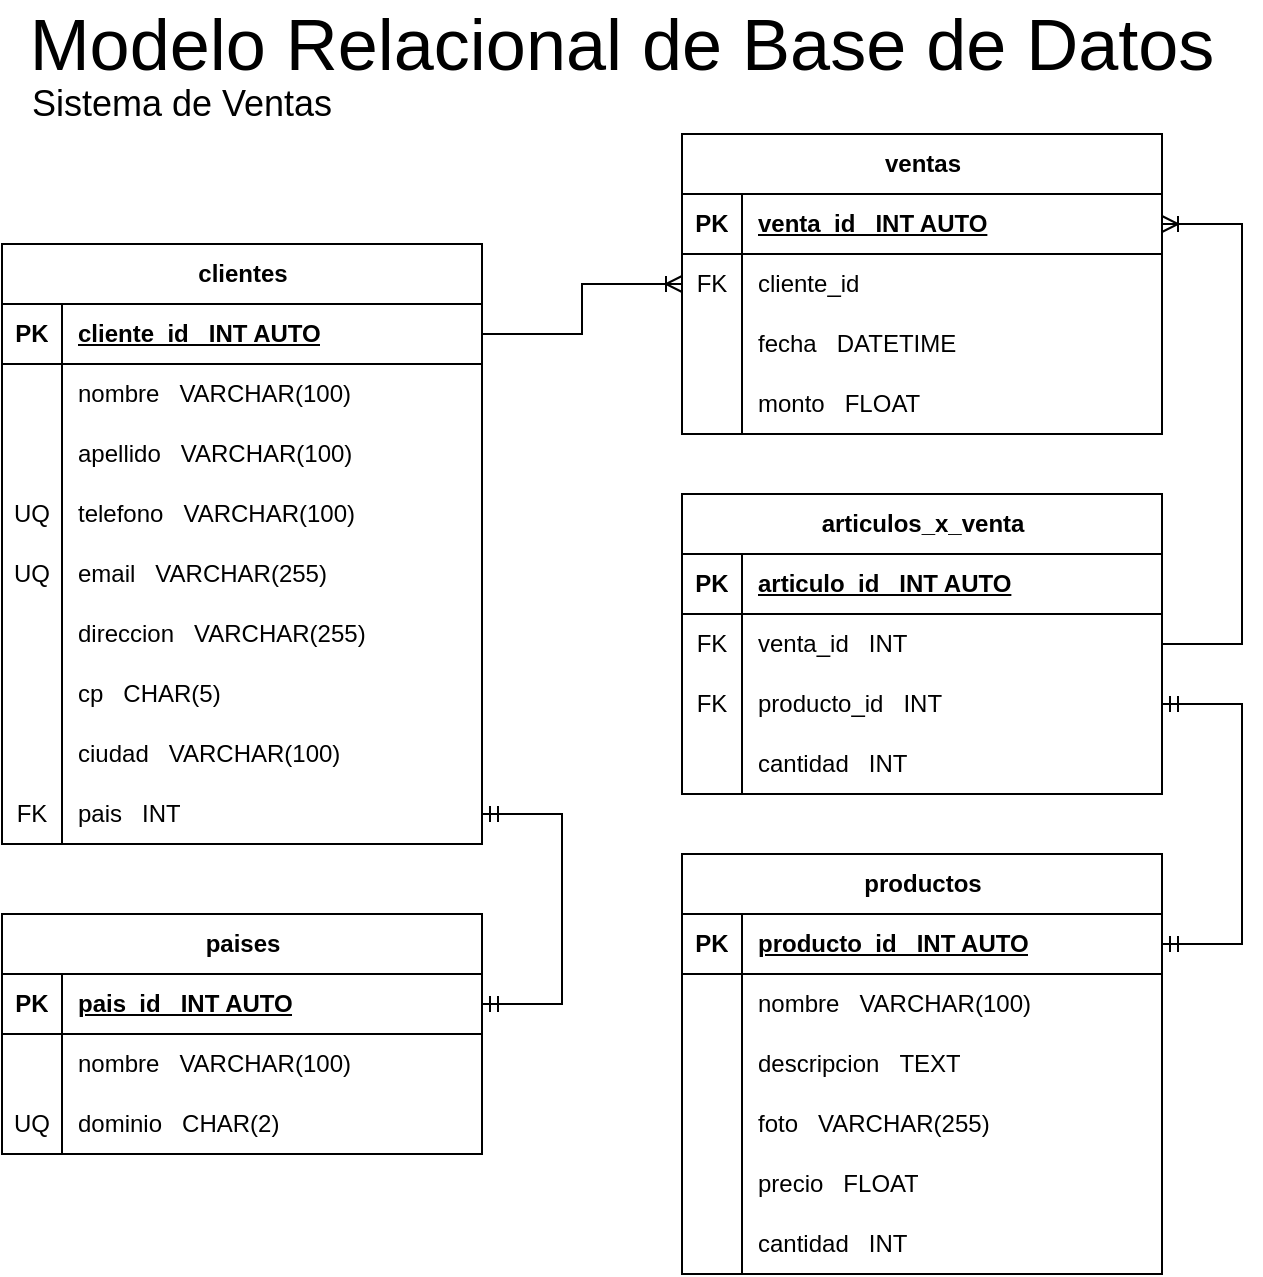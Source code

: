 <mxfile version="21.6.2" type="google">
  <diagram name="Page-1" id="pu5zirf4UKV7u8JnlTuZ">
    <mxGraphModel grid="1" page="1" gridSize="10" guides="1" tooltips="1" connect="1" arrows="1" fold="1" pageScale="1" pageWidth="1100" pageHeight="850" math="0" shadow="0">
      <root>
        <mxCell id="0" />
        <mxCell id="1" parent="0" />
        <mxCell id="lcBgEbIFqFOjYx2Sp4LU-1" value="clientes" style="shape=table;startSize=30;container=1;collapsible=1;childLayout=tableLayout;fixedRows=1;rowLines=0;fontStyle=1;align=center;resizeLast=1;html=1;" vertex="1" parent="1">
          <mxGeometry x="240" y="195" width="240" height="300" as="geometry" />
        </mxCell>
        <mxCell id="lcBgEbIFqFOjYx2Sp4LU-2" value="" style="shape=tableRow;horizontal=0;startSize=0;swimlaneHead=0;swimlaneBody=0;fillColor=none;collapsible=0;dropTarget=0;points=[[0,0.5],[1,0.5]];portConstraint=eastwest;top=0;left=0;right=0;bottom=1;" vertex="1" parent="lcBgEbIFqFOjYx2Sp4LU-1">
          <mxGeometry y="30" width="240" height="30" as="geometry" />
        </mxCell>
        <mxCell id="lcBgEbIFqFOjYx2Sp4LU-3" value="PK" style="shape=partialRectangle;connectable=0;fillColor=none;top=0;left=0;bottom=0;right=0;fontStyle=1;overflow=hidden;whiteSpace=wrap;html=1;" vertex="1" parent="lcBgEbIFqFOjYx2Sp4LU-2">
          <mxGeometry width="30" height="30" as="geometry">
            <mxRectangle width="30" height="30" as="alternateBounds" />
          </mxGeometry>
        </mxCell>
        <mxCell id="lcBgEbIFqFOjYx2Sp4LU-4" value="cliente_id&amp;nbsp; &amp;nbsp;INT AUTO" style="shape=partialRectangle;connectable=0;fillColor=none;top=0;left=0;bottom=0;right=0;align=left;spacingLeft=6;fontStyle=5;overflow=hidden;whiteSpace=wrap;html=1;" vertex="1" parent="lcBgEbIFqFOjYx2Sp4LU-2">
          <mxGeometry x="30" width="210" height="30" as="geometry">
            <mxRectangle width="210" height="30" as="alternateBounds" />
          </mxGeometry>
        </mxCell>
        <mxCell id="lcBgEbIFqFOjYx2Sp4LU-5" value="" style="shape=tableRow;horizontal=0;startSize=0;swimlaneHead=0;swimlaneBody=0;fillColor=none;collapsible=0;dropTarget=0;points=[[0,0.5],[1,0.5]];portConstraint=eastwest;top=0;left=0;right=0;bottom=0;" vertex="1" parent="lcBgEbIFqFOjYx2Sp4LU-1">
          <mxGeometry y="60" width="240" height="30" as="geometry" />
        </mxCell>
        <mxCell id="lcBgEbIFqFOjYx2Sp4LU-6" value="" style="shape=partialRectangle;connectable=0;fillColor=none;top=0;left=0;bottom=0;right=0;editable=1;overflow=hidden;whiteSpace=wrap;html=1;" vertex="1" parent="lcBgEbIFqFOjYx2Sp4LU-5">
          <mxGeometry width="30" height="30" as="geometry">
            <mxRectangle width="30" height="30" as="alternateBounds" />
          </mxGeometry>
        </mxCell>
        <mxCell id="lcBgEbIFqFOjYx2Sp4LU-7" value="nombre&amp;nbsp; &amp;nbsp;VARCHAR(100)" style="shape=partialRectangle;connectable=0;fillColor=none;top=0;left=0;bottom=0;right=0;align=left;spacingLeft=6;overflow=hidden;whiteSpace=wrap;html=1;" vertex="1" parent="lcBgEbIFqFOjYx2Sp4LU-5">
          <mxGeometry x="30" width="210" height="30" as="geometry">
            <mxRectangle width="210" height="30" as="alternateBounds" />
          </mxGeometry>
        </mxCell>
        <mxCell id="lcBgEbIFqFOjYx2Sp4LU-8" value="" style="shape=tableRow;horizontal=0;startSize=0;swimlaneHead=0;swimlaneBody=0;fillColor=none;collapsible=0;dropTarget=0;points=[[0,0.5],[1,0.5]];portConstraint=eastwest;top=0;left=0;right=0;bottom=0;" vertex="1" parent="lcBgEbIFqFOjYx2Sp4LU-1">
          <mxGeometry y="90" width="240" height="30" as="geometry" />
        </mxCell>
        <mxCell id="lcBgEbIFqFOjYx2Sp4LU-9" value="" style="shape=partialRectangle;connectable=0;fillColor=none;top=0;left=0;bottom=0;right=0;editable=1;overflow=hidden;whiteSpace=wrap;html=1;" vertex="1" parent="lcBgEbIFqFOjYx2Sp4LU-8">
          <mxGeometry width="30" height="30" as="geometry">
            <mxRectangle width="30" height="30" as="alternateBounds" />
          </mxGeometry>
        </mxCell>
        <mxCell id="lcBgEbIFqFOjYx2Sp4LU-10" value="apellido&amp;nbsp; &amp;nbsp;VARCHAR(100)" style="shape=partialRectangle;connectable=0;fillColor=none;top=0;left=0;bottom=0;right=0;align=left;spacingLeft=6;overflow=hidden;whiteSpace=wrap;html=1;" vertex="1" parent="lcBgEbIFqFOjYx2Sp4LU-8">
          <mxGeometry x="30" width="210" height="30" as="geometry">
            <mxRectangle width="210" height="30" as="alternateBounds" />
          </mxGeometry>
        </mxCell>
        <mxCell id="lcBgEbIFqFOjYx2Sp4LU-11" value="" style="shape=tableRow;horizontal=0;startSize=0;swimlaneHead=0;swimlaneBody=0;fillColor=none;collapsible=0;dropTarget=0;points=[[0,0.5],[1,0.5]];portConstraint=eastwest;top=0;left=0;right=0;bottom=0;" vertex="1" parent="lcBgEbIFqFOjYx2Sp4LU-1">
          <mxGeometry y="120" width="240" height="30" as="geometry" />
        </mxCell>
        <mxCell id="lcBgEbIFqFOjYx2Sp4LU-12" value="UQ" style="shape=partialRectangle;connectable=0;fillColor=none;top=0;left=0;bottom=0;right=0;editable=1;overflow=hidden;whiteSpace=wrap;html=1;" vertex="1" parent="lcBgEbIFqFOjYx2Sp4LU-11">
          <mxGeometry width="30" height="30" as="geometry">
            <mxRectangle width="30" height="30" as="alternateBounds" />
          </mxGeometry>
        </mxCell>
        <mxCell id="lcBgEbIFqFOjYx2Sp4LU-13" value="telefono&amp;nbsp; &amp;nbsp;VARCHAR(100)" style="shape=partialRectangle;connectable=0;fillColor=none;top=0;left=0;bottom=0;right=0;align=left;spacingLeft=6;overflow=hidden;whiteSpace=wrap;html=1;" vertex="1" parent="lcBgEbIFqFOjYx2Sp4LU-11">
          <mxGeometry x="30" width="210" height="30" as="geometry">
            <mxRectangle width="210" height="30" as="alternateBounds" />
          </mxGeometry>
        </mxCell>
        <mxCell id="lcBgEbIFqFOjYx2Sp4LU-14" value="" style="shape=tableRow;horizontal=0;startSize=0;swimlaneHead=0;swimlaneBody=0;fillColor=none;collapsible=0;dropTarget=0;points=[[0,0.5],[1,0.5]];portConstraint=eastwest;top=0;left=0;right=0;bottom=0;" vertex="1" parent="lcBgEbIFqFOjYx2Sp4LU-1">
          <mxGeometry y="150" width="240" height="30" as="geometry" />
        </mxCell>
        <mxCell id="lcBgEbIFqFOjYx2Sp4LU-15" value="UQ" style="shape=partialRectangle;connectable=0;fillColor=none;top=0;left=0;bottom=0;right=0;editable=1;overflow=hidden;whiteSpace=wrap;html=1;" vertex="1" parent="lcBgEbIFqFOjYx2Sp4LU-14">
          <mxGeometry width="30" height="30" as="geometry">
            <mxRectangle width="30" height="30" as="alternateBounds" />
          </mxGeometry>
        </mxCell>
        <mxCell id="lcBgEbIFqFOjYx2Sp4LU-16" value="email&amp;nbsp; &amp;nbsp;VARCHAR(255)" style="shape=partialRectangle;connectable=0;fillColor=none;top=0;left=0;bottom=0;right=0;align=left;spacingLeft=6;overflow=hidden;whiteSpace=wrap;html=1;" vertex="1" parent="lcBgEbIFqFOjYx2Sp4LU-14">
          <mxGeometry x="30" width="210" height="30" as="geometry">
            <mxRectangle width="210" height="30" as="alternateBounds" />
          </mxGeometry>
        </mxCell>
        <mxCell id="lcBgEbIFqFOjYx2Sp4LU-17" value="" style="shape=tableRow;horizontal=0;startSize=0;swimlaneHead=0;swimlaneBody=0;fillColor=none;collapsible=0;dropTarget=0;points=[[0,0.5],[1,0.5]];portConstraint=eastwest;top=0;left=0;right=0;bottom=0;" vertex="1" parent="lcBgEbIFqFOjYx2Sp4LU-1">
          <mxGeometry y="180" width="240" height="30" as="geometry" />
        </mxCell>
        <mxCell id="lcBgEbIFqFOjYx2Sp4LU-18" value="" style="shape=partialRectangle;connectable=0;fillColor=none;top=0;left=0;bottom=0;right=0;editable=1;overflow=hidden;whiteSpace=wrap;html=1;" vertex="1" parent="lcBgEbIFqFOjYx2Sp4LU-17">
          <mxGeometry width="30" height="30" as="geometry">
            <mxRectangle width="30" height="30" as="alternateBounds" />
          </mxGeometry>
        </mxCell>
        <mxCell id="lcBgEbIFqFOjYx2Sp4LU-19" value="direccion&amp;nbsp; &amp;nbsp;VARCHAR(255)" style="shape=partialRectangle;connectable=0;fillColor=none;top=0;left=0;bottom=0;right=0;align=left;spacingLeft=6;overflow=hidden;whiteSpace=wrap;html=1;" vertex="1" parent="lcBgEbIFqFOjYx2Sp4LU-17">
          <mxGeometry x="30" width="210" height="30" as="geometry">
            <mxRectangle width="210" height="30" as="alternateBounds" />
          </mxGeometry>
        </mxCell>
        <mxCell id="lcBgEbIFqFOjYx2Sp4LU-20" value="" style="shape=tableRow;horizontal=0;startSize=0;swimlaneHead=0;swimlaneBody=0;fillColor=none;collapsible=0;dropTarget=0;points=[[0,0.5],[1,0.5]];portConstraint=eastwest;top=0;left=0;right=0;bottom=0;" vertex="1" parent="lcBgEbIFqFOjYx2Sp4LU-1">
          <mxGeometry y="210" width="240" height="30" as="geometry" />
        </mxCell>
        <mxCell id="lcBgEbIFqFOjYx2Sp4LU-21" value="" style="shape=partialRectangle;connectable=0;fillColor=none;top=0;left=0;bottom=0;right=0;editable=1;overflow=hidden;whiteSpace=wrap;html=1;" vertex="1" parent="lcBgEbIFqFOjYx2Sp4LU-20">
          <mxGeometry width="30" height="30" as="geometry">
            <mxRectangle width="30" height="30" as="alternateBounds" />
          </mxGeometry>
        </mxCell>
        <mxCell id="lcBgEbIFqFOjYx2Sp4LU-22" value="cp&amp;nbsp; &amp;nbsp;CHAR(5)" style="shape=partialRectangle;connectable=0;fillColor=none;top=0;left=0;bottom=0;right=0;align=left;spacingLeft=6;overflow=hidden;whiteSpace=wrap;html=1;" vertex="1" parent="lcBgEbIFqFOjYx2Sp4LU-20">
          <mxGeometry x="30" width="210" height="30" as="geometry">
            <mxRectangle width="210" height="30" as="alternateBounds" />
          </mxGeometry>
        </mxCell>
        <mxCell id="lcBgEbIFqFOjYx2Sp4LU-23" value="" style="shape=tableRow;horizontal=0;startSize=0;swimlaneHead=0;swimlaneBody=0;fillColor=none;collapsible=0;dropTarget=0;points=[[0,0.5],[1,0.5]];portConstraint=eastwest;top=0;left=0;right=0;bottom=0;" vertex="1" parent="lcBgEbIFqFOjYx2Sp4LU-1">
          <mxGeometry y="240" width="240" height="30" as="geometry" />
        </mxCell>
        <mxCell id="lcBgEbIFqFOjYx2Sp4LU-24" value="" style="shape=partialRectangle;connectable=0;fillColor=none;top=0;left=0;bottom=0;right=0;editable=1;overflow=hidden;whiteSpace=wrap;html=1;" vertex="1" parent="lcBgEbIFqFOjYx2Sp4LU-23">
          <mxGeometry width="30" height="30" as="geometry">
            <mxRectangle width="30" height="30" as="alternateBounds" />
          </mxGeometry>
        </mxCell>
        <mxCell id="lcBgEbIFqFOjYx2Sp4LU-25" value="ciudad&amp;nbsp; &amp;nbsp;VARCHAR(100)" style="shape=partialRectangle;connectable=0;fillColor=none;top=0;left=0;bottom=0;right=0;align=left;spacingLeft=6;overflow=hidden;whiteSpace=wrap;html=1;" vertex="1" parent="lcBgEbIFqFOjYx2Sp4LU-23">
          <mxGeometry x="30" width="210" height="30" as="geometry">
            <mxRectangle width="210" height="30" as="alternateBounds" />
          </mxGeometry>
        </mxCell>
        <mxCell id="lcBgEbIFqFOjYx2Sp4LU-26" value="" style="shape=tableRow;horizontal=0;startSize=0;swimlaneHead=0;swimlaneBody=0;fillColor=none;collapsible=0;dropTarget=0;points=[[0,0.5],[1,0.5]];portConstraint=eastwest;top=0;left=0;right=0;bottom=0;" vertex="1" parent="lcBgEbIFqFOjYx2Sp4LU-1">
          <mxGeometry y="270" width="240" height="30" as="geometry" />
        </mxCell>
        <mxCell id="lcBgEbIFqFOjYx2Sp4LU-27" value="FK" style="shape=partialRectangle;connectable=0;fillColor=none;top=0;left=0;bottom=0;right=0;editable=1;overflow=hidden;whiteSpace=wrap;html=1;" vertex="1" parent="lcBgEbIFqFOjYx2Sp4LU-26">
          <mxGeometry width="30" height="30" as="geometry">
            <mxRectangle width="30" height="30" as="alternateBounds" />
          </mxGeometry>
        </mxCell>
        <mxCell id="lcBgEbIFqFOjYx2Sp4LU-28" value="pais&amp;nbsp; &amp;nbsp;INT" style="shape=partialRectangle;connectable=0;fillColor=none;top=0;left=0;bottom=0;right=0;align=left;spacingLeft=6;overflow=hidden;whiteSpace=wrap;html=1;" vertex="1" parent="lcBgEbIFqFOjYx2Sp4LU-26">
          <mxGeometry x="30" width="210" height="30" as="geometry">
            <mxRectangle width="210" height="30" as="alternateBounds" />
          </mxGeometry>
        </mxCell>
        <mxCell id="lcBgEbIFqFOjYx2Sp4LU-57" value="productos" style="shape=table;startSize=30;container=1;collapsible=1;childLayout=tableLayout;fixedRows=1;rowLines=0;fontStyle=1;align=center;resizeLast=1;html=1;" vertex="1" parent="1">
          <mxGeometry x="580" y="500" width="240" height="210" as="geometry" />
        </mxCell>
        <mxCell id="lcBgEbIFqFOjYx2Sp4LU-58" value="" style="shape=tableRow;horizontal=0;startSize=0;swimlaneHead=0;swimlaneBody=0;fillColor=none;collapsible=0;dropTarget=0;points=[[0,0.5],[1,0.5]];portConstraint=eastwest;top=0;left=0;right=0;bottom=1;" vertex="1" parent="lcBgEbIFqFOjYx2Sp4LU-57">
          <mxGeometry y="30" width="240" height="30" as="geometry" />
        </mxCell>
        <mxCell id="lcBgEbIFqFOjYx2Sp4LU-59" value="PK" style="shape=partialRectangle;connectable=0;fillColor=none;top=0;left=0;bottom=0;right=0;fontStyle=1;overflow=hidden;whiteSpace=wrap;html=1;" vertex="1" parent="lcBgEbIFqFOjYx2Sp4LU-58">
          <mxGeometry width="30" height="30" as="geometry">
            <mxRectangle width="30" height="30" as="alternateBounds" />
          </mxGeometry>
        </mxCell>
        <mxCell id="lcBgEbIFqFOjYx2Sp4LU-60" value="producto_id&amp;nbsp; &amp;nbsp;INT AUTO" style="shape=partialRectangle;connectable=0;fillColor=none;top=0;left=0;bottom=0;right=0;align=left;spacingLeft=6;fontStyle=5;overflow=hidden;whiteSpace=wrap;html=1;" vertex="1" parent="lcBgEbIFqFOjYx2Sp4LU-58">
          <mxGeometry x="30" width="210" height="30" as="geometry">
            <mxRectangle width="210" height="30" as="alternateBounds" />
          </mxGeometry>
        </mxCell>
        <mxCell id="lcBgEbIFqFOjYx2Sp4LU-61" value="" style="shape=tableRow;horizontal=0;startSize=0;swimlaneHead=0;swimlaneBody=0;fillColor=none;collapsible=0;dropTarget=0;points=[[0,0.5],[1,0.5]];portConstraint=eastwest;top=0;left=0;right=0;bottom=0;" vertex="1" parent="lcBgEbIFqFOjYx2Sp4LU-57">
          <mxGeometry y="60" width="240" height="30" as="geometry" />
        </mxCell>
        <mxCell id="lcBgEbIFqFOjYx2Sp4LU-62" value="" style="shape=partialRectangle;connectable=0;fillColor=none;top=0;left=0;bottom=0;right=0;editable=1;overflow=hidden;whiteSpace=wrap;html=1;" vertex="1" parent="lcBgEbIFqFOjYx2Sp4LU-61">
          <mxGeometry width="30" height="30" as="geometry">
            <mxRectangle width="30" height="30" as="alternateBounds" />
          </mxGeometry>
        </mxCell>
        <mxCell id="lcBgEbIFqFOjYx2Sp4LU-63" value="nombre&amp;nbsp; &amp;nbsp;VARCHAR(100)" style="shape=partialRectangle;connectable=0;fillColor=none;top=0;left=0;bottom=0;right=0;align=left;spacingLeft=6;overflow=hidden;whiteSpace=wrap;html=1;" vertex="1" parent="lcBgEbIFqFOjYx2Sp4LU-61">
          <mxGeometry x="30" width="210" height="30" as="geometry">
            <mxRectangle width="210" height="30" as="alternateBounds" />
          </mxGeometry>
        </mxCell>
        <mxCell id="lcBgEbIFqFOjYx2Sp4LU-64" value="" style="shape=tableRow;horizontal=0;startSize=0;swimlaneHead=0;swimlaneBody=0;fillColor=none;collapsible=0;dropTarget=0;points=[[0,0.5],[1,0.5]];portConstraint=eastwest;top=0;left=0;right=0;bottom=0;" vertex="1" parent="lcBgEbIFqFOjYx2Sp4LU-57">
          <mxGeometry y="90" width="240" height="30" as="geometry" />
        </mxCell>
        <mxCell id="lcBgEbIFqFOjYx2Sp4LU-65" value="" style="shape=partialRectangle;connectable=0;fillColor=none;top=0;left=0;bottom=0;right=0;editable=1;overflow=hidden;whiteSpace=wrap;html=1;" vertex="1" parent="lcBgEbIFqFOjYx2Sp4LU-64">
          <mxGeometry width="30" height="30" as="geometry">
            <mxRectangle width="30" height="30" as="alternateBounds" />
          </mxGeometry>
        </mxCell>
        <mxCell id="lcBgEbIFqFOjYx2Sp4LU-66" value="descripcion&amp;nbsp; &amp;nbsp;TEXT" style="shape=partialRectangle;connectable=0;fillColor=none;top=0;left=0;bottom=0;right=0;align=left;spacingLeft=6;overflow=hidden;whiteSpace=wrap;html=1;" vertex="1" parent="lcBgEbIFqFOjYx2Sp4LU-64">
          <mxGeometry x="30" width="210" height="30" as="geometry">
            <mxRectangle width="210" height="30" as="alternateBounds" />
          </mxGeometry>
        </mxCell>
        <mxCell id="lcBgEbIFqFOjYx2Sp4LU-67" value="" style="shape=tableRow;horizontal=0;startSize=0;swimlaneHead=0;swimlaneBody=0;fillColor=none;collapsible=0;dropTarget=0;points=[[0,0.5],[1,0.5]];portConstraint=eastwest;top=0;left=0;right=0;bottom=0;" vertex="1" parent="lcBgEbIFqFOjYx2Sp4LU-57">
          <mxGeometry y="120" width="240" height="30" as="geometry" />
        </mxCell>
        <mxCell id="lcBgEbIFqFOjYx2Sp4LU-68" value="" style="shape=partialRectangle;connectable=0;fillColor=none;top=0;left=0;bottom=0;right=0;editable=1;overflow=hidden;whiteSpace=wrap;html=1;" vertex="1" parent="lcBgEbIFqFOjYx2Sp4LU-67">
          <mxGeometry width="30" height="30" as="geometry">
            <mxRectangle width="30" height="30" as="alternateBounds" />
          </mxGeometry>
        </mxCell>
        <mxCell id="lcBgEbIFqFOjYx2Sp4LU-69" value="foto&amp;nbsp; &amp;nbsp;VARCHAR(255)" style="shape=partialRectangle;connectable=0;fillColor=none;top=0;left=0;bottom=0;right=0;align=left;spacingLeft=6;overflow=hidden;whiteSpace=wrap;html=1;" vertex="1" parent="lcBgEbIFqFOjYx2Sp4LU-67">
          <mxGeometry x="30" width="210" height="30" as="geometry">
            <mxRectangle width="210" height="30" as="alternateBounds" />
          </mxGeometry>
        </mxCell>
        <mxCell id="lcBgEbIFqFOjYx2Sp4LU-70" value="" style="shape=tableRow;horizontal=0;startSize=0;swimlaneHead=0;swimlaneBody=0;fillColor=none;collapsible=0;dropTarget=0;points=[[0,0.5],[1,0.5]];portConstraint=eastwest;top=0;left=0;right=0;bottom=0;" vertex="1" parent="lcBgEbIFqFOjYx2Sp4LU-57">
          <mxGeometry y="150" width="240" height="30" as="geometry" />
        </mxCell>
        <mxCell id="lcBgEbIFqFOjYx2Sp4LU-71" value="" style="shape=partialRectangle;connectable=0;fillColor=none;top=0;left=0;bottom=0;right=0;editable=1;overflow=hidden;whiteSpace=wrap;html=1;" vertex="1" parent="lcBgEbIFqFOjYx2Sp4LU-70">
          <mxGeometry width="30" height="30" as="geometry">
            <mxRectangle width="30" height="30" as="alternateBounds" />
          </mxGeometry>
        </mxCell>
        <mxCell id="lcBgEbIFqFOjYx2Sp4LU-72" value="precio&amp;nbsp; &amp;nbsp;FLOAT" style="shape=partialRectangle;connectable=0;fillColor=none;top=0;left=0;bottom=0;right=0;align=left;spacingLeft=6;overflow=hidden;whiteSpace=wrap;html=1;" vertex="1" parent="lcBgEbIFqFOjYx2Sp4LU-70">
          <mxGeometry x="30" width="210" height="30" as="geometry">
            <mxRectangle width="210" height="30" as="alternateBounds" />
          </mxGeometry>
        </mxCell>
        <mxCell id="lcBgEbIFqFOjYx2Sp4LU-73" value="" style="shape=tableRow;horizontal=0;startSize=0;swimlaneHead=0;swimlaneBody=0;fillColor=none;collapsible=0;dropTarget=0;points=[[0,0.5],[1,0.5]];portConstraint=eastwest;top=0;left=0;right=0;bottom=0;" vertex="1" parent="lcBgEbIFqFOjYx2Sp4LU-57">
          <mxGeometry y="180" width="240" height="30" as="geometry" />
        </mxCell>
        <mxCell id="lcBgEbIFqFOjYx2Sp4LU-74" value="" style="shape=partialRectangle;connectable=0;fillColor=none;top=0;left=0;bottom=0;right=0;editable=1;overflow=hidden;whiteSpace=wrap;html=1;" vertex="1" parent="lcBgEbIFqFOjYx2Sp4LU-73">
          <mxGeometry width="30" height="30" as="geometry">
            <mxRectangle width="30" height="30" as="alternateBounds" />
          </mxGeometry>
        </mxCell>
        <mxCell id="lcBgEbIFqFOjYx2Sp4LU-75" value="cantidad&amp;nbsp; &amp;nbsp;INT" style="shape=partialRectangle;connectable=0;fillColor=none;top=0;left=0;bottom=0;right=0;align=left;spacingLeft=6;overflow=hidden;whiteSpace=wrap;html=1;" vertex="1" parent="lcBgEbIFqFOjYx2Sp4LU-73">
          <mxGeometry x="30" width="210" height="30" as="geometry">
            <mxRectangle width="210" height="30" as="alternateBounds" />
          </mxGeometry>
        </mxCell>
        <mxCell id="lcBgEbIFqFOjYx2Sp4LU-113" value="ventas" style="shape=table;startSize=30;container=1;collapsible=1;childLayout=tableLayout;fixedRows=1;rowLines=0;fontStyle=1;align=center;resizeLast=1;html=1;" vertex="1" parent="1">
          <mxGeometry x="580" y="140" width="240" height="150" as="geometry" />
        </mxCell>
        <mxCell id="lcBgEbIFqFOjYx2Sp4LU-114" value="" style="shape=tableRow;horizontal=0;startSize=0;swimlaneHead=0;swimlaneBody=0;fillColor=none;collapsible=0;dropTarget=0;points=[[0,0.5],[1,0.5]];portConstraint=eastwest;top=0;left=0;right=0;bottom=1;" vertex="1" parent="lcBgEbIFqFOjYx2Sp4LU-113">
          <mxGeometry y="30" width="240" height="30" as="geometry" />
        </mxCell>
        <mxCell id="lcBgEbIFqFOjYx2Sp4LU-115" value="PK" style="shape=partialRectangle;connectable=0;fillColor=none;top=0;left=0;bottom=0;right=0;fontStyle=1;overflow=hidden;whiteSpace=wrap;html=1;" vertex="1" parent="lcBgEbIFqFOjYx2Sp4LU-114">
          <mxGeometry width="30" height="30" as="geometry">
            <mxRectangle width="30" height="30" as="alternateBounds" />
          </mxGeometry>
        </mxCell>
        <mxCell id="lcBgEbIFqFOjYx2Sp4LU-116" value="venta_id&amp;nbsp; &amp;nbsp;INT AUTO" style="shape=partialRectangle;connectable=0;fillColor=none;top=0;left=0;bottom=0;right=0;align=left;spacingLeft=6;fontStyle=5;overflow=hidden;whiteSpace=wrap;html=1;" vertex="1" parent="lcBgEbIFqFOjYx2Sp4LU-114">
          <mxGeometry x="30" width="210" height="30" as="geometry">
            <mxRectangle width="210" height="30" as="alternateBounds" />
          </mxGeometry>
        </mxCell>
        <mxCell id="lcBgEbIFqFOjYx2Sp4LU-117" value="" style="shape=tableRow;horizontal=0;startSize=0;swimlaneHead=0;swimlaneBody=0;fillColor=none;collapsible=0;dropTarget=0;points=[[0,0.5],[1,0.5]];portConstraint=eastwest;top=0;left=0;right=0;bottom=0;" vertex="1" parent="lcBgEbIFqFOjYx2Sp4LU-113">
          <mxGeometry y="60" width="240" height="30" as="geometry" />
        </mxCell>
        <mxCell id="lcBgEbIFqFOjYx2Sp4LU-118" value="FK" style="shape=partialRectangle;connectable=0;fillColor=none;top=0;left=0;bottom=0;right=0;editable=1;overflow=hidden;whiteSpace=wrap;html=1;" vertex="1" parent="lcBgEbIFqFOjYx2Sp4LU-117">
          <mxGeometry width="30" height="30" as="geometry">
            <mxRectangle width="30" height="30" as="alternateBounds" />
          </mxGeometry>
        </mxCell>
        <mxCell id="lcBgEbIFqFOjYx2Sp4LU-119" value="cliente_id" style="shape=partialRectangle;connectable=0;fillColor=none;top=0;left=0;bottom=0;right=0;align=left;spacingLeft=6;overflow=hidden;whiteSpace=wrap;html=1;" vertex="1" parent="lcBgEbIFqFOjYx2Sp4LU-117">
          <mxGeometry x="30" width="210" height="30" as="geometry">
            <mxRectangle width="210" height="30" as="alternateBounds" />
          </mxGeometry>
        </mxCell>
        <mxCell id="lcBgEbIFqFOjYx2Sp4LU-120" value="" style="shape=tableRow;horizontal=0;startSize=0;swimlaneHead=0;swimlaneBody=0;fillColor=none;collapsible=0;dropTarget=0;points=[[0,0.5],[1,0.5]];portConstraint=eastwest;top=0;left=0;right=0;bottom=0;" vertex="1" parent="lcBgEbIFqFOjYx2Sp4LU-113">
          <mxGeometry y="90" width="240" height="30" as="geometry" />
        </mxCell>
        <mxCell id="lcBgEbIFqFOjYx2Sp4LU-121" value="" style="shape=partialRectangle;connectable=0;fillColor=none;top=0;left=0;bottom=0;right=0;editable=1;overflow=hidden;whiteSpace=wrap;html=1;" vertex="1" parent="lcBgEbIFqFOjYx2Sp4LU-120">
          <mxGeometry width="30" height="30" as="geometry">
            <mxRectangle width="30" height="30" as="alternateBounds" />
          </mxGeometry>
        </mxCell>
        <mxCell id="lcBgEbIFqFOjYx2Sp4LU-122" value="fecha&amp;nbsp; &amp;nbsp;DATETIME" style="shape=partialRectangle;connectable=0;fillColor=none;top=0;left=0;bottom=0;right=0;align=left;spacingLeft=6;overflow=hidden;whiteSpace=wrap;html=1;" vertex="1" parent="lcBgEbIFqFOjYx2Sp4LU-120">
          <mxGeometry x="30" width="210" height="30" as="geometry">
            <mxRectangle width="210" height="30" as="alternateBounds" />
          </mxGeometry>
        </mxCell>
        <mxCell id="lcBgEbIFqFOjYx2Sp4LU-123" value="" style="shape=tableRow;horizontal=0;startSize=0;swimlaneHead=0;swimlaneBody=0;fillColor=none;collapsible=0;dropTarget=0;points=[[0,0.5],[1,0.5]];portConstraint=eastwest;top=0;left=0;right=0;bottom=0;" vertex="1" parent="lcBgEbIFqFOjYx2Sp4LU-113">
          <mxGeometry y="120" width="240" height="30" as="geometry" />
        </mxCell>
        <mxCell id="lcBgEbIFqFOjYx2Sp4LU-124" value="" style="shape=partialRectangle;connectable=0;fillColor=none;top=0;left=0;bottom=0;right=0;editable=1;overflow=hidden;whiteSpace=wrap;html=1;" vertex="1" parent="lcBgEbIFqFOjYx2Sp4LU-123">
          <mxGeometry width="30" height="30" as="geometry">
            <mxRectangle width="30" height="30" as="alternateBounds" />
          </mxGeometry>
        </mxCell>
        <mxCell id="lcBgEbIFqFOjYx2Sp4LU-125" value="monto&amp;nbsp; &amp;nbsp;FLOAT" style="shape=partialRectangle;connectable=0;fillColor=none;top=0;left=0;bottom=0;right=0;align=left;spacingLeft=6;overflow=hidden;whiteSpace=wrap;html=1;" vertex="1" parent="lcBgEbIFqFOjYx2Sp4LU-123">
          <mxGeometry x="30" width="210" height="30" as="geometry">
            <mxRectangle width="210" height="30" as="alternateBounds" />
          </mxGeometry>
        </mxCell>
        <mxCell id="lcBgEbIFqFOjYx2Sp4LU-132" value="articulos_x_venta" style="shape=table;startSize=30;container=1;collapsible=1;childLayout=tableLayout;fixedRows=1;rowLines=0;fontStyle=1;align=center;resizeLast=1;html=1;" vertex="1" parent="1">
          <mxGeometry x="580" y="320" width="240" height="150" as="geometry" />
        </mxCell>
        <mxCell id="lcBgEbIFqFOjYx2Sp4LU-133" value="" style="shape=tableRow;horizontal=0;startSize=0;swimlaneHead=0;swimlaneBody=0;fillColor=none;collapsible=0;dropTarget=0;points=[[0,0.5],[1,0.5]];portConstraint=eastwest;top=0;left=0;right=0;bottom=1;" vertex="1" parent="lcBgEbIFqFOjYx2Sp4LU-132">
          <mxGeometry y="30" width="240" height="30" as="geometry" />
        </mxCell>
        <mxCell id="lcBgEbIFqFOjYx2Sp4LU-134" value="PK" style="shape=partialRectangle;connectable=0;fillColor=none;top=0;left=0;bottom=0;right=0;fontStyle=1;overflow=hidden;whiteSpace=wrap;html=1;" vertex="1" parent="lcBgEbIFqFOjYx2Sp4LU-133">
          <mxGeometry width="30" height="30" as="geometry">
            <mxRectangle width="30" height="30" as="alternateBounds" />
          </mxGeometry>
        </mxCell>
        <mxCell id="lcBgEbIFqFOjYx2Sp4LU-135" value="articulo_id&amp;nbsp; &amp;nbsp;INT AUTO" style="shape=partialRectangle;connectable=0;fillColor=none;top=0;left=0;bottom=0;right=0;align=left;spacingLeft=6;fontStyle=5;overflow=hidden;whiteSpace=wrap;html=1;" vertex="1" parent="lcBgEbIFqFOjYx2Sp4LU-133">
          <mxGeometry x="30" width="210" height="30" as="geometry">
            <mxRectangle width="210" height="30" as="alternateBounds" />
          </mxGeometry>
        </mxCell>
        <mxCell id="lcBgEbIFqFOjYx2Sp4LU-136" value="" style="shape=tableRow;horizontal=0;startSize=0;swimlaneHead=0;swimlaneBody=0;fillColor=none;collapsible=0;dropTarget=0;points=[[0,0.5],[1,0.5]];portConstraint=eastwest;top=0;left=0;right=0;bottom=0;" vertex="1" parent="lcBgEbIFqFOjYx2Sp4LU-132">
          <mxGeometry y="60" width="240" height="30" as="geometry" />
        </mxCell>
        <mxCell id="lcBgEbIFqFOjYx2Sp4LU-137" value="FK" style="shape=partialRectangle;connectable=0;fillColor=none;top=0;left=0;bottom=0;right=0;editable=1;overflow=hidden;whiteSpace=wrap;html=1;" vertex="1" parent="lcBgEbIFqFOjYx2Sp4LU-136">
          <mxGeometry width="30" height="30" as="geometry">
            <mxRectangle width="30" height="30" as="alternateBounds" />
          </mxGeometry>
        </mxCell>
        <mxCell id="lcBgEbIFqFOjYx2Sp4LU-138" value="venta_id&amp;nbsp; &amp;nbsp;INT" style="shape=partialRectangle;connectable=0;fillColor=none;top=0;left=0;bottom=0;right=0;align=left;spacingLeft=6;overflow=hidden;whiteSpace=wrap;html=1;" vertex="1" parent="lcBgEbIFqFOjYx2Sp4LU-136">
          <mxGeometry x="30" width="210" height="30" as="geometry">
            <mxRectangle width="210" height="30" as="alternateBounds" />
          </mxGeometry>
        </mxCell>
        <mxCell id="lcBgEbIFqFOjYx2Sp4LU-139" value="" style="shape=tableRow;horizontal=0;startSize=0;swimlaneHead=0;swimlaneBody=0;fillColor=none;collapsible=0;dropTarget=0;points=[[0,0.5],[1,0.5]];portConstraint=eastwest;top=0;left=0;right=0;bottom=0;" vertex="1" parent="lcBgEbIFqFOjYx2Sp4LU-132">
          <mxGeometry y="90" width="240" height="30" as="geometry" />
        </mxCell>
        <mxCell id="lcBgEbIFqFOjYx2Sp4LU-140" value="FK" style="shape=partialRectangle;connectable=0;fillColor=none;top=0;left=0;bottom=0;right=0;editable=1;overflow=hidden;whiteSpace=wrap;html=1;" vertex="1" parent="lcBgEbIFqFOjYx2Sp4LU-139">
          <mxGeometry width="30" height="30" as="geometry">
            <mxRectangle width="30" height="30" as="alternateBounds" />
          </mxGeometry>
        </mxCell>
        <mxCell id="lcBgEbIFqFOjYx2Sp4LU-141" value="producto_id&amp;nbsp; &amp;nbsp;INT" style="shape=partialRectangle;connectable=0;fillColor=none;top=0;left=0;bottom=0;right=0;align=left;spacingLeft=6;overflow=hidden;whiteSpace=wrap;html=1;" vertex="1" parent="lcBgEbIFqFOjYx2Sp4LU-139">
          <mxGeometry x="30" width="210" height="30" as="geometry">
            <mxRectangle width="210" height="30" as="alternateBounds" />
          </mxGeometry>
        </mxCell>
        <mxCell id="lcBgEbIFqFOjYx2Sp4LU-142" value="" style="shape=tableRow;horizontal=0;startSize=0;swimlaneHead=0;swimlaneBody=0;fillColor=none;collapsible=0;dropTarget=0;points=[[0,0.5],[1,0.5]];portConstraint=eastwest;top=0;left=0;right=0;bottom=0;" vertex="1" parent="lcBgEbIFqFOjYx2Sp4LU-132">
          <mxGeometry y="120" width="240" height="30" as="geometry" />
        </mxCell>
        <mxCell id="lcBgEbIFqFOjYx2Sp4LU-143" value="" style="shape=partialRectangle;connectable=0;fillColor=none;top=0;left=0;bottom=0;right=0;editable=1;overflow=hidden;whiteSpace=wrap;html=1;" vertex="1" parent="lcBgEbIFqFOjYx2Sp4LU-142">
          <mxGeometry width="30" height="30" as="geometry">
            <mxRectangle width="30" height="30" as="alternateBounds" />
          </mxGeometry>
        </mxCell>
        <mxCell id="lcBgEbIFqFOjYx2Sp4LU-144" value="cantidad&amp;nbsp; &amp;nbsp;INT" style="shape=partialRectangle;connectable=0;fillColor=none;top=0;left=0;bottom=0;right=0;align=left;spacingLeft=6;overflow=hidden;whiteSpace=wrap;html=1;" vertex="1" parent="lcBgEbIFqFOjYx2Sp4LU-142">
          <mxGeometry x="30" width="210" height="30" as="geometry">
            <mxRectangle width="210" height="30" as="alternateBounds" />
          </mxGeometry>
        </mxCell>
        <mxCell id="lcBgEbIFqFOjYx2Sp4LU-145" value="paises" style="shape=table;startSize=30;container=1;collapsible=1;childLayout=tableLayout;fixedRows=1;rowLines=0;fontStyle=1;align=center;resizeLast=1;html=1;" vertex="1" parent="1">
          <mxGeometry x="240" y="530" width="240" height="120" as="geometry" />
        </mxCell>
        <mxCell id="lcBgEbIFqFOjYx2Sp4LU-146" value="" style="shape=tableRow;horizontal=0;startSize=0;swimlaneHead=0;swimlaneBody=0;fillColor=none;collapsible=0;dropTarget=0;points=[[0,0.5],[1,0.5]];portConstraint=eastwest;top=0;left=0;right=0;bottom=1;" vertex="1" parent="lcBgEbIFqFOjYx2Sp4LU-145">
          <mxGeometry y="30" width="240" height="30" as="geometry" />
        </mxCell>
        <mxCell id="lcBgEbIFqFOjYx2Sp4LU-147" value="PK" style="shape=partialRectangle;connectable=0;fillColor=none;top=0;left=0;bottom=0;right=0;fontStyle=1;overflow=hidden;whiteSpace=wrap;html=1;" vertex="1" parent="lcBgEbIFqFOjYx2Sp4LU-146">
          <mxGeometry width="30" height="30" as="geometry">
            <mxRectangle width="30" height="30" as="alternateBounds" />
          </mxGeometry>
        </mxCell>
        <mxCell id="lcBgEbIFqFOjYx2Sp4LU-148" value="pais_id&amp;nbsp; &amp;nbsp;INT AUTO" style="shape=partialRectangle;connectable=0;fillColor=none;top=0;left=0;bottom=0;right=0;align=left;spacingLeft=6;fontStyle=5;overflow=hidden;whiteSpace=wrap;html=1;" vertex="1" parent="lcBgEbIFqFOjYx2Sp4LU-146">
          <mxGeometry x="30" width="210" height="30" as="geometry">
            <mxRectangle width="210" height="30" as="alternateBounds" />
          </mxGeometry>
        </mxCell>
        <mxCell id="lcBgEbIFqFOjYx2Sp4LU-149" value="" style="shape=tableRow;horizontal=0;startSize=0;swimlaneHead=0;swimlaneBody=0;fillColor=none;collapsible=0;dropTarget=0;points=[[0,0.5],[1,0.5]];portConstraint=eastwest;top=0;left=0;right=0;bottom=0;" vertex="1" parent="lcBgEbIFqFOjYx2Sp4LU-145">
          <mxGeometry y="60" width="240" height="30" as="geometry" />
        </mxCell>
        <mxCell id="lcBgEbIFqFOjYx2Sp4LU-150" value="" style="shape=partialRectangle;connectable=0;fillColor=none;top=0;left=0;bottom=0;right=0;editable=1;overflow=hidden;whiteSpace=wrap;html=1;" vertex="1" parent="lcBgEbIFqFOjYx2Sp4LU-149">
          <mxGeometry width="30" height="30" as="geometry">
            <mxRectangle width="30" height="30" as="alternateBounds" />
          </mxGeometry>
        </mxCell>
        <mxCell id="lcBgEbIFqFOjYx2Sp4LU-151" value="nombre&amp;nbsp; &amp;nbsp;VARCHAR(100)" style="shape=partialRectangle;connectable=0;fillColor=none;top=0;left=0;bottom=0;right=0;align=left;spacingLeft=6;overflow=hidden;whiteSpace=wrap;html=1;" vertex="1" parent="lcBgEbIFqFOjYx2Sp4LU-149">
          <mxGeometry x="30" width="210" height="30" as="geometry">
            <mxRectangle width="210" height="30" as="alternateBounds" />
          </mxGeometry>
        </mxCell>
        <mxCell id="lcBgEbIFqFOjYx2Sp4LU-152" value="" style="shape=tableRow;horizontal=0;startSize=0;swimlaneHead=0;swimlaneBody=0;fillColor=none;collapsible=0;dropTarget=0;points=[[0,0.5],[1,0.5]];portConstraint=eastwest;top=0;left=0;right=0;bottom=0;" vertex="1" parent="lcBgEbIFqFOjYx2Sp4LU-145">
          <mxGeometry y="90" width="240" height="30" as="geometry" />
        </mxCell>
        <mxCell id="lcBgEbIFqFOjYx2Sp4LU-153" value="UQ" style="shape=partialRectangle;connectable=0;fillColor=none;top=0;left=0;bottom=0;right=0;editable=1;overflow=hidden;whiteSpace=wrap;html=1;" vertex="1" parent="lcBgEbIFqFOjYx2Sp4LU-152">
          <mxGeometry width="30" height="30" as="geometry">
            <mxRectangle width="30" height="30" as="alternateBounds" />
          </mxGeometry>
        </mxCell>
        <mxCell id="lcBgEbIFqFOjYx2Sp4LU-154" value="dominio&amp;nbsp; &amp;nbsp;CHAR(2)" style="shape=partialRectangle;connectable=0;fillColor=none;top=0;left=0;bottom=0;right=0;align=left;spacingLeft=6;overflow=hidden;whiteSpace=wrap;html=1;" vertex="1" parent="lcBgEbIFqFOjYx2Sp4LU-152">
          <mxGeometry x="30" width="210" height="30" as="geometry">
            <mxRectangle width="210" height="30" as="alternateBounds" />
          </mxGeometry>
        </mxCell>
        <mxCell id="lcBgEbIFqFOjYx2Sp4LU-159" value="" style="edgeStyle=orthogonalEdgeStyle;fontSize=12;html=1;endArrow=ERmandOne;startArrow=ERmandOne;rounded=0;exitX=1;exitY=0.5;exitDx=0;exitDy=0;entryX=1;entryY=0.5;entryDx=0;entryDy=0;elbow=vertical;" edge="1" parent="1" source="lcBgEbIFqFOjYx2Sp4LU-26" target="lcBgEbIFqFOjYx2Sp4LU-146">
          <mxGeometry width="100" height="100" relative="1" as="geometry">
            <mxPoint x="510" y="505" as="sourcePoint" />
            <mxPoint x="500" y="550" as="targetPoint" />
            <Array as="points">
              <mxPoint x="520" y="480" />
              <mxPoint x="520" y="575" />
            </Array>
          </mxGeometry>
        </mxCell>
        <mxCell id="lcBgEbIFqFOjYx2Sp4LU-160" value="" style="edgeStyle=orthogonalEdgeStyle;fontSize=12;html=1;endArrow=ERoneToMany;rounded=0;exitX=1;exitY=0.5;exitDx=0;exitDy=0;entryX=0;entryY=0.5;entryDx=0;entryDy=0;" edge="1" parent="1" source="lcBgEbIFqFOjYx2Sp4LU-2" target="lcBgEbIFqFOjYx2Sp4LU-117">
          <mxGeometry width="100" height="100" relative="1" as="geometry">
            <mxPoint x="530" y="210" as="sourcePoint" />
            <mxPoint x="530" y="300" as="targetPoint" />
          </mxGeometry>
        </mxCell>
        <mxCell id="lcBgEbIFqFOjYx2Sp4LU-161" value="" style="edgeStyle=orthogonalEdgeStyle;fontSize=12;html=1;endArrow=ERoneToMany;rounded=0;entryX=1;entryY=0.5;entryDx=0;entryDy=0;exitX=1;exitY=0.5;exitDx=0;exitDy=0;" edge="1" parent="1" source="lcBgEbIFqFOjYx2Sp4LU-136" target="lcBgEbIFqFOjYx2Sp4LU-114">
          <mxGeometry width="100" height="100" relative="1" as="geometry">
            <mxPoint x="880" y="300" as="sourcePoint" />
            <mxPoint x="540" y="550" as="targetPoint" />
            <Array as="points">
              <mxPoint x="860" y="395" />
              <mxPoint x="860" y="185" />
            </Array>
          </mxGeometry>
        </mxCell>
        <mxCell id="lcBgEbIFqFOjYx2Sp4LU-162" value="" style="fontSize=12;html=1;endArrow=ERmandOne;startArrow=ERmandOne;rounded=0;entryX=1;entryY=0.5;entryDx=0;entryDy=0;edgeStyle=orthogonalEdgeStyle;exitX=1;exitY=0.5;exitDx=0;exitDy=0;" edge="1" parent="1" source="lcBgEbIFqFOjYx2Sp4LU-139" target="lcBgEbIFqFOjYx2Sp4LU-58">
          <mxGeometry width="100" height="100" relative="1" as="geometry">
            <mxPoint x="530" y="580" as="sourcePoint" />
            <mxPoint x="560" y="370" as="targetPoint" />
            <Array as="points">
              <mxPoint x="860" y="425" />
              <mxPoint x="860" y="545" />
            </Array>
          </mxGeometry>
        </mxCell>
        <mxCell id="lcBgEbIFqFOjYx2Sp4LU-163" value="&lt;font style=&quot;font-size: 36px;&quot;&gt;Modelo Relacional de Base de Datos&lt;/font&gt;" style="text;html=1;strokeColor=none;fillColor=none;align=center;verticalAlign=middle;whiteSpace=wrap;rounded=0;" vertex="1" parent="1">
          <mxGeometry x="240" y="80" width="620" height="30" as="geometry" />
        </mxCell>
        <mxCell id="lcBgEbIFqFOjYx2Sp4LU-164" value="&lt;font style=&quot;font-size: 18px;&quot;&gt;Sistema de Ventas&lt;/font&gt;" style="text;html=1;strokeColor=none;fillColor=none;align=center;verticalAlign=middle;whiteSpace=wrap;rounded=0;" vertex="1" parent="1">
          <mxGeometry x="240" y="110" width="180" height="30" as="geometry" />
        </mxCell>
      </root>
    </mxGraphModel>
  </diagram>
</mxfile>
